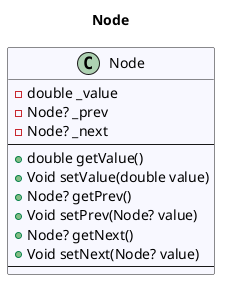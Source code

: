 @startuml Node
title Node
 class Node #GhostWhite {
- double _value
- Node? _prev
- Node? _next
---
+ double getValue()
+ Void setValue(double value)
+ Node? getPrev()
+ Void setPrev(Node? value)
+ Node? getNext()
+ Void setNext(Node? value)
---
}
@enduml
